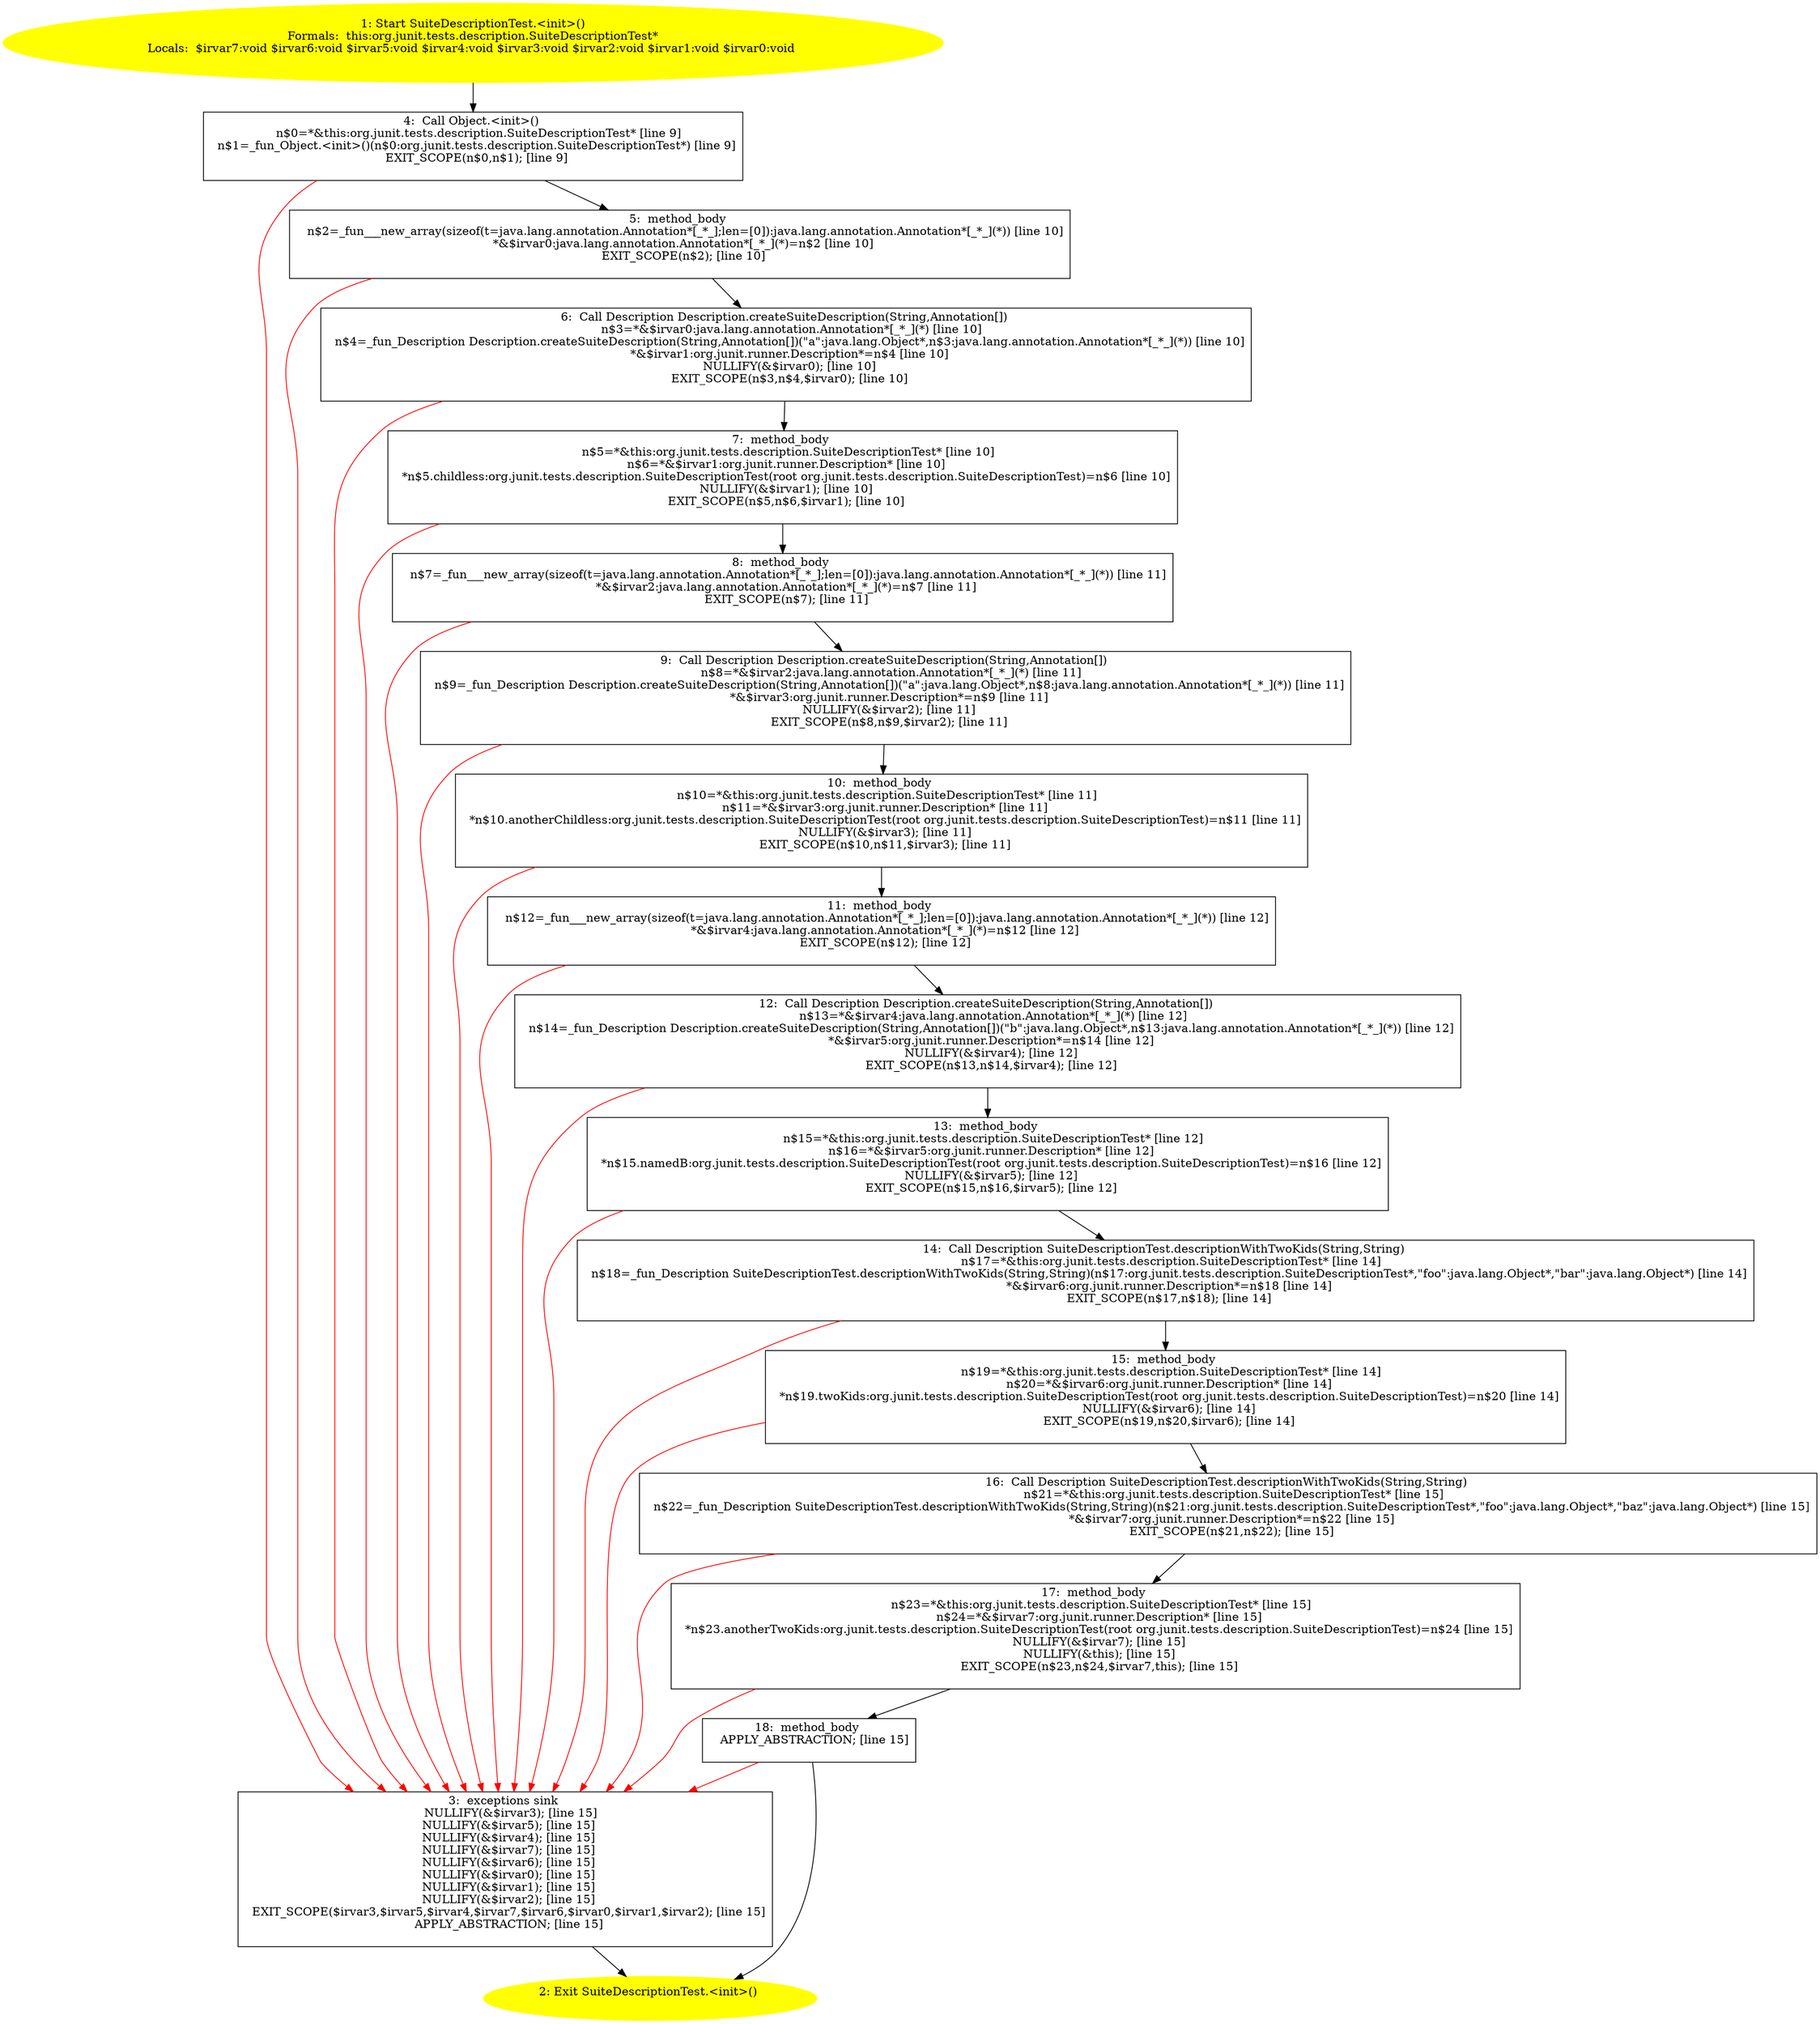/* @generated */
digraph cfg {
"org.junit.tests.description.SuiteDescriptionTest.<init>().2c397dbe94446b6ac0fbb698bb8d9129_1" [label="1: Start SuiteDescriptionTest.<init>()\nFormals:  this:org.junit.tests.description.SuiteDescriptionTest*\nLocals:  $irvar7:void $irvar6:void $irvar5:void $irvar4:void $irvar3:void $irvar2:void $irvar1:void $irvar0:void \n  " color=yellow style=filled]
	

	 "org.junit.tests.description.SuiteDescriptionTest.<init>().2c397dbe94446b6ac0fbb698bb8d9129_1" -> "org.junit.tests.description.SuiteDescriptionTest.<init>().2c397dbe94446b6ac0fbb698bb8d9129_4" ;
"org.junit.tests.description.SuiteDescriptionTest.<init>().2c397dbe94446b6ac0fbb698bb8d9129_2" [label="2: Exit SuiteDescriptionTest.<init>() \n  " color=yellow style=filled]
	

"org.junit.tests.description.SuiteDescriptionTest.<init>().2c397dbe94446b6ac0fbb698bb8d9129_3" [label="3:  exceptions sink \n   NULLIFY(&$irvar3); [line 15]\n  NULLIFY(&$irvar5); [line 15]\n  NULLIFY(&$irvar4); [line 15]\n  NULLIFY(&$irvar7); [line 15]\n  NULLIFY(&$irvar6); [line 15]\n  NULLIFY(&$irvar0); [line 15]\n  NULLIFY(&$irvar1); [line 15]\n  NULLIFY(&$irvar2); [line 15]\n  EXIT_SCOPE($irvar3,$irvar5,$irvar4,$irvar7,$irvar6,$irvar0,$irvar1,$irvar2); [line 15]\n  APPLY_ABSTRACTION; [line 15]\n " shape="box"]
	

	 "org.junit.tests.description.SuiteDescriptionTest.<init>().2c397dbe94446b6ac0fbb698bb8d9129_3" -> "org.junit.tests.description.SuiteDescriptionTest.<init>().2c397dbe94446b6ac0fbb698bb8d9129_2" ;
"org.junit.tests.description.SuiteDescriptionTest.<init>().2c397dbe94446b6ac0fbb698bb8d9129_4" [label="4:  Call Object.<init>() \n   n$0=*&this:org.junit.tests.description.SuiteDescriptionTest* [line 9]\n  n$1=_fun_Object.<init>()(n$0:org.junit.tests.description.SuiteDescriptionTest*) [line 9]\n  EXIT_SCOPE(n$0,n$1); [line 9]\n " shape="box"]
	

	 "org.junit.tests.description.SuiteDescriptionTest.<init>().2c397dbe94446b6ac0fbb698bb8d9129_4" -> "org.junit.tests.description.SuiteDescriptionTest.<init>().2c397dbe94446b6ac0fbb698bb8d9129_5" ;
	 "org.junit.tests.description.SuiteDescriptionTest.<init>().2c397dbe94446b6ac0fbb698bb8d9129_4" -> "org.junit.tests.description.SuiteDescriptionTest.<init>().2c397dbe94446b6ac0fbb698bb8d9129_3" [color="red" ];
"org.junit.tests.description.SuiteDescriptionTest.<init>().2c397dbe94446b6ac0fbb698bb8d9129_5" [label="5:  method_body \n   n$2=_fun___new_array(sizeof(t=java.lang.annotation.Annotation*[_*_];len=[0]):java.lang.annotation.Annotation*[_*_](*)) [line 10]\n  *&$irvar0:java.lang.annotation.Annotation*[_*_](*)=n$2 [line 10]\n  EXIT_SCOPE(n$2); [line 10]\n " shape="box"]
	

	 "org.junit.tests.description.SuiteDescriptionTest.<init>().2c397dbe94446b6ac0fbb698bb8d9129_5" -> "org.junit.tests.description.SuiteDescriptionTest.<init>().2c397dbe94446b6ac0fbb698bb8d9129_6" ;
	 "org.junit.tests.description.SuiteDescriptionTest.<init>().2c397dbe94446b6ac0fbb698bb8d9129_5" -> "org.junit.tests.description.SuiteDescriptionTest.<init>().2c397dbe94446b6ac0fbb698bb8d9129_3" [color="red" ];
"org.junit.tests.description.SuiteDescriptionTest.<init>().2c397dbe94446b6ac0fbb698bb8d9129_6" [label="6:  Call Description Description.createSuiteDescription(String,Annotation[]) \n   n$3=*&$irvar0:java.lang.annotation.Annotation*[_*_](*) [line 10]\n  n$4=_fun_Description Description.createSuiteDescription(String,Annotation[])(\"a\":java.lang.Object*,n$3:java.lang.annotation.Annotation*[_*_](*)) [line 10]\n  *&$irvar1:org.junit.runner.Description*=n$4 [line 10]\n  NULLIFY(&$irvar0); [line 10]\n  EXIT_SCOPE(n$3,n$4,$irvar0); [line 10]\n " shape="box"]
	

	 "org.junit.tests.description.SuiteDescriptionTest.<init>().2c397dbe94446b6ac0fbb698bb8d9129_6" -> "org.junit.tests.description.SuiteDescriptionTest.<init>().2c397dbe94446b6ac0fbb698bb8d9129_7" ;
	 "org.junit.tests.description.SuiteDescriptionTest.<init>().2c397dbe94446b6ac0fbb698bb8d9129_6" -> "org.junit.tests.description.SuiteDescriptionTest.<init>().2c397dbe94446b6ac0fbb698bb8d9129_3" [color="red" ];
"org.junit.tests.description.SuiteDescriptionTest.<init>().2c397dbe94446b6ac0fbb698bb8d9129_7" [label="7:  method_body \n   n$5=*&this:org.junit.tests.description.SuiteDescriptionTest* [line 10]\n  n$6=*&$irvar1:org.junit.runner.Description* [line 10]\n  *n$5.childless:org.junit.tests.description.SuiteDescriptionTest(root org.junit.tests.description.SuiteDescriptionTest)=n$6 [line 10]\n  NULLIFY(&$irvar1); [line 10]\n  EXIT_SCOPE(n$5,n$6,$irvar1); [line 10]\n " shape="box"]
	

	 "org.junit.tests.description.SuiteDescriptionTest.<init>().2c397dbe94446b6ac0fbb698bb8d9129_7" -> "org.junit.tests.description.SuiteDescriptionTest.<init>().2c397dbe94446b6ac0fbb698bb8d9129_8" ;
	 "org.junit.tests.description.SuiteDescriptionTest.<init>().2c397dbe94446b6ac0fbb698bb8d9129_7" -> "org.junit.tests.description.SuiteDescriptionTest.<init>().2c397dbe94446b6ac0fbb698bb8d9129_3" [color="red" ];
"org.junit.tests.description.SuiteDescriptionTest.<init>().2c397dbe94446b6ac0fbb698bb8d9129_8" [label="8:  method_body \n   n$7=_fun___new_array(sizeof(t=java.lang.annotation.Annotation*[_*_];len=[0]):java.lang.annotation.Annotation*[_*_](*)) [line 11]\n  *&$irvar2:java.lang.annotation.Annotation*[_*_](*)=n$7 [line 11]\n  EXIT_SCOPE(n$7); [line 11]\n " shape="box"]
	

	 "org.junit.tests.description.SuiteDescriptionTest.<init>().2c397dbe94446b6ac0fbb698bb8d9129_8" -> "org.junit.tests.description.SuiteDescriptionTest.<init>().2c397dbe94446b6ac0fbb698bb8d9129_9" ;
	 "org.junit.tests.description.SuiteDescriptionTest.<init>().2c397dbe94446b6ac0fbb698bb8d9129_8" -> "org.junit.tests.description.SuiteDescriptionTest.<init>().2c397dbe94446b6ac0fbb698bb8d9129_3" [color="red" ];
"org.junit.tests.description.SuiteDescriptionTest.<init>().2c397dbe94446b6ac0fbb698bb8d9129_9" [label="9:  Call Description Description.createSuiteDescription(String,Annotation[]) \n   n$8=*&$irvar2:java.lang.annotation.Annotation*[_*_](*) [line 11]\n  n$9=_fun_Description Description.createSuiteDescription(String,Annotation[])(\"a\":java.lang.Object*,n$8:java.lang.annotation.Annotation*[_*_](*)) [line 11]\n  *&$irvar3:org.junit.runner.Description*=n$9 [line 11]\n  NULLIFY(&$irvar2); [line 11]\n  EXIT_SCOPE(n$8,n$9,$irvar2); [line 11]\n " shape="box"]
	

	 "org.junit.tests.description.SuiteDescriptionTest.<init>().2c397dbe94446b6ac0fbb698bb8d9129_9" -> "org.junit.tests.description.SuiteDescriptionTest.<init>().2c397dbe94446b6ac0fbb698bb8d9129_10" ;
	 "org.junit.tests.description.SuiteDescriptionTest.<init>().2c397dbe94446b6ac0fbb698bb8d9129_9" -> "org.junit.tests.description.SuiteDescriptionTest.<init>().2c397dbe94446b6ac0fbb698bb8d9129_3" [color="red" ];
"org.junit.tests.description.SuiteDescriptionTest.<init>().2c397dbe94446b6ac0fbb698bb8d9129_10" [label="10:  method_body \n   n$10=*&this:org.junit.tests.description.SuiteDescriptionTest* [line 11]\n  n$11=*&$irvar3:org.junit.runner.Description* [line 11]\n  *n$10.anotherChildless:org.junit.tests.description.SuiteDescriptionTest(root org.junit.tests.description.SuiteDescriptionTest)=n$11 [line 11]\n  NULLIFY(&$irvar3); [line 11]\n  EXIT_SCOPE(n$10,n$11,$irvar3); [line 11]\n " shape="box"]
	

	 "org.junit.tests.description.SuiteDescriptionTest.<init>().2c397dbe94446b6ac0fbb698bb8d9129_10" -> "org.junit.tests.description.SuiteDescriptionTest.<init>().2c397dbe94446b6ac0fbb698bb8d9129_11" ;
	 "org.junit.tests.description.SuiteDescriptionTest.<init>().2c397dbe94446b6ac0fbb698bb8d9129_10" -> "org.junit.tests.description.SuiteDescriptionTest.<init>().2c397dbe94446b6ac0fbb698bb8d9129_3" [color="red" ];
"org.junit.tests.description.SuiteDescriptionTest.<init>().2c397dbe94446b6ac0fbb698bb8d9129_11" [label="11:  method_body \n   n$12=_fun___new_array(sizeof(t=java.lang.annotation.Annotation*[_*_];len=[0]):java.lang.annotation.Annotation*[_*_](*)) [line 12]\n  *&$irvar4:java.lang.annotation.Annotation*[_*_](*)=n$12 [line 12]\n  EXIT_SCOPE(n$12); [line 12]\n " shape="box"]
	

	 "org.junit.tests.description.SuiteDescriptionTest.<init>().2c397dbe94446b6ac0fbb698bb8d9129_11" -> "org.junit.tests.description.SuiteDescriptionTest.<init>().2c397dbe94446b6ac0fbb698bb8d9129_12" ;
	 "org.junit.tests.description.SuiteDescriptionTest.<init>().2c397dbe94446b6ac0fbb698bb8d9129_11" -> "org.junit.tests.description.SuiteDescriptionTest.<init>().2c397dbe94446b6ac0fbb698bb8d9129_3" [color="red" ];
"org.junit.tests.description.SuiteDescriptionTest.<init>().2c397dbe94446b6ac0fbb698bb8d9129_12" [label="12:  Call Description Description.createSuiteDescription(String,Annotation[]) \n   n$13=*&$irvar4:java.lang.annotation.Annotation*[_*_](*) [line 12]\n  n$14=_fun_Description Description.createSuiteDescription(String,Annotation[])(\"b\":java.lang.Object*,n$13:java.lang.annotation.Annotation*[_*_](*)) [line 12]\n  *&$irvar5:org.junit.runner.Description*=n$14 [line 12]\n  NULLIFY(&$irvar4); [line 12]\n  EXIT_SCOPE(n$13,n$14,$irvar4); [line 12]\n " shape="box"]
	

	 "org.junit.tests.description.SuiteDescriptionTest.<init>().2c397dbe94446b6ac0fbb698bb8d9129_12" -> "org.junit.tests.description.SuiteDescriptionTest.<init>().2c397dbe94446b6ac0fbb698bb8d9129_13" ;
	 "org.junit.tests.description.SuiteDescriptionTest.<init>().2c397dbe94446b6ac0fbb698bb8d9129_12" -> "org.junit.tests.description.SuiteDescriptionTest.<init>().2c397dbe94446b6ac0fbb698bb8d9129_3" [color="red" ];
"org.junit.tests.description.SuiteDescriptionTest.<init>().2c397dbe94446b6ac0fbb698bb8d9129_13" [label="13:  method_body \n   n$15=*&this:org.junit.tests.description.SuiteDescriptionTest* [line 12]\n  n$16=*&$irvar5:org.junit.runner.Description* [line 12]\n  *n$15.namedB:org.junit.tests.description.SuiteDescriptionTest(root org.junit.tests.description.SuiteDescriptionTest)=n$16 [line 12]\n  NULLIFY(&$irvar5); [line 12]\n  EXIT_SCOPE(n$15,n$16,$irvar5); [line 12]\n " shape="box"]
	

	 "org.junit.tests.description.SuiteDescriptionTest.<init>().2c397dbe94446b6ac0fbb698bb8d9129_13" -> "org.junit.tests.description.SuiteDescriptionTest.<init>().2c397dbe94446b6ac0fbb698bb8d9129_14" ;
	 "org.junit.tests.description.SuiteDescriptionTest.<init>().2c397dbe94446b6ac0fbb698bb8d9129_13" -> "org.junit.tests.description.SuiteDescriptionTest.<init>().2c397dbe94446b6ac0fbb698bb8d9129_3" [color="red" ];
"org.junit.tests.description.SuiteDescriptionTest.<init>().2c397dbe94446b6ac0fbb698bb8d9129_14" [label="14:  Call Description SuiteDescriptionTest.descriptionWithTwoKids(String,String) \n   n$17=*&this:org.junit.tests.description.SuiteDescriptionTest* [line 14]\n  n$18=_fun_Description SuiteDescriptionTest.descriptionWithTwoKids(String,String)(n$17:org.junit.tests.description.SuiteDescriptionTest*,\"foo\":java.lang.Object*,\"bar\":java.lang.Object*) [line 14]\n  *&$irvar6:org.junit.runner.Description*=n$18 [line 14]\n  EXIT_SCOPE(n$17,n$18); [line 14]\n " shape="box"]
	

	 "org.junit.tests.description.SuiteDescriptionTest.<init>().2c397dbe94446b6ac0fbb698bb8d9129_14" -> "org.junit.tests.description.SuiteDescriptionTest.<init>().2c397dbe94446b6ac0fbb698bb8d9129_15" ;
	 "org.junit.tests.description.SuiteDescriptionTest.<init>().2c397dbe94446b6ac0fbb698bb8d9129_14" -> "org.junit.tests.description.SuiteDescriptionTest.<init>().2c397dbe94446b6ac0fbb698bb8d9129_3" [color="red" ];
"org.junit.tests.description.SuiteDescriptionTest.<init>().2c397dbe94446b6ac0fbb698bb8d9129_15" [label="15:  method_body \n   n$19=*&this:org.junit.tests.description.SuiteDescriptionTest* [line 14]\n  n$20=*&$irvar6:org.junit.runner.Description* [line 14]\n  *n$19.twoKids:org.junit.tests.description.SuiteDescriptionTest(root org.junit.tests.description.SuiteDescriptionTest)=n$20 [line 14]\n  NULLIFY(&$irvar6); [line 14]\n  EXIT_SCOPE(n$19,n$20,$irvar6); [line 14]\n " shape="box"]
	

	 "org.junit.tests.description.SuiteDescriptionTest.<init>().2c397dbe94446b6ac0fbb698bb8d9129_15" -> "org.junit.tests.description.SuiteDescriptionTest.<init>().2c397dbe94446b6ac0fbb698bb8d9129_16" ;
	 "org.junit.tests.description.SuiteDescriptionTest.<init>().2c397dbe94446b6ac0fbb698bb8d9129_15" -> "org.junit.tests.description.SuiteDescriptionTest.<init>().2c397dbe94446b6ac0fbb698bb8d9129_3" [color="red" ];
"org.junit.tests.description.SuiteDescriptionTest.<init>().2c397dbe94446b6ac0fbb698bb8d9129_16" [label="16:  Call Description SuiteDescriptionTest.descriptionWithTwoKids(String,String) \n   n$21=*&this:org.junit.tests.description.SuiteDescriptionTest* [line 15]\n  n$22=_fun_Description SuiteDescriptionTest.descriptionWithTwoKids(String,String)(n$21:org.junit.tests.description.SuiteDescriptionTest*,\"foo\":java.lang.Object*,\"baz\":java.lang.Object*) [line 15]\n  *&$irvar7:org.junit.runner.Description*=n$22 [line 15]\n  EXIT_SCOPE(n$21,n$22); [line 15]\n " shape="box"]
	

	 "org.junit.tests.description.SuiteDescriptionTest.<init>().2c397dbe94446b6ac0fbb698bb8d9129_16" -> "org.junit.tests.description.SuiteDescriptionTest.<init>().2c397dbe94446b6ac0fbb698bb8d9129_17" ;
	 "org.junit.tests.description.SuiteDescriptionTest.<init>().2c397dbe94446b6ac0fbb698bb8d9129_16" -> "org.junit.tests.description.SuiteDescriptionTest.<init>().2c397dbe94446b6ac0fbb698bb8d9129_3" [color="red" ];
"org.junit.tests.description.SuiteDescriptionTest.<init>().2c397dbe94446b6ac0fbb698bb8d9129_17" [label="17:  method_body \n   n$23=*&this:org.junit.tests.description.SuiteDescriptionTest* [line 15]\n  n$24=*&$irvar7:org.junit.runner.Description* [line 15]\n  *n$23.anotherTwoKids:org.junit.tests.description.SuiteDescriptionTest(root org.junit.tests.description.SuiteDescriptionTest)=n$24 [line 15]\n  NULLIFY(&$irvar7); [line 15]\n  NULLIFY(&this); [line 15]\n  EXIT_SCOPE(n$23,n$24,$irvar7,this); [line 15]\n " shape="box"]
	

	 "org.junit.tests.description.SuiteDescriptionTest.<init>().2c397dbe94446b6ac0fbb698bb8d9129_17" -> "org.junit.tests.description.SuiteDescriptionTest.<init>().2c397dbe94446b6ac0fbb698bb8d9129_18" ;
	 "org.junit.tests.description.SuiteDescriptionTest.<init>().2c397dbe94446b6ac0fbb698bb8d9129_17" -> "org.junit.tests.description.SuiteDescriptionTest.<init>().2c397dbe94446b6ac0fbb698bb8d9129_3" [color="red" ];
"org.junit.tests.description.SuiteDescriptionTest.<init>().2c397dbe94446b6ac0fbb698bb8d9129_18" [label="18:  method_body \n   APPLY_ABSTRACTION; [line 15]\n " shape="box"]
	

	 "org.junit.tests.description.SuiteDescriptionTest.<init>().2c397dbe94446b6ac0fbb698bb8d9129_18" -> "org.junit.tests.description.SuiteDescriptionTest.<init>().2c397dbe94446b6ac0fbb698bb8d9129_2" ;
	 "org.junit.tests.description.SuiteDescriptionTest.<init>().2c397dbe94446b6ac0fbb698bb8d9129_18" -> "org.junit.tests.description.SuiteDescriptionTest.<init>().2c397dbe94446b6ac0fbb698bb8d9129_3" [color="red" ];
}
